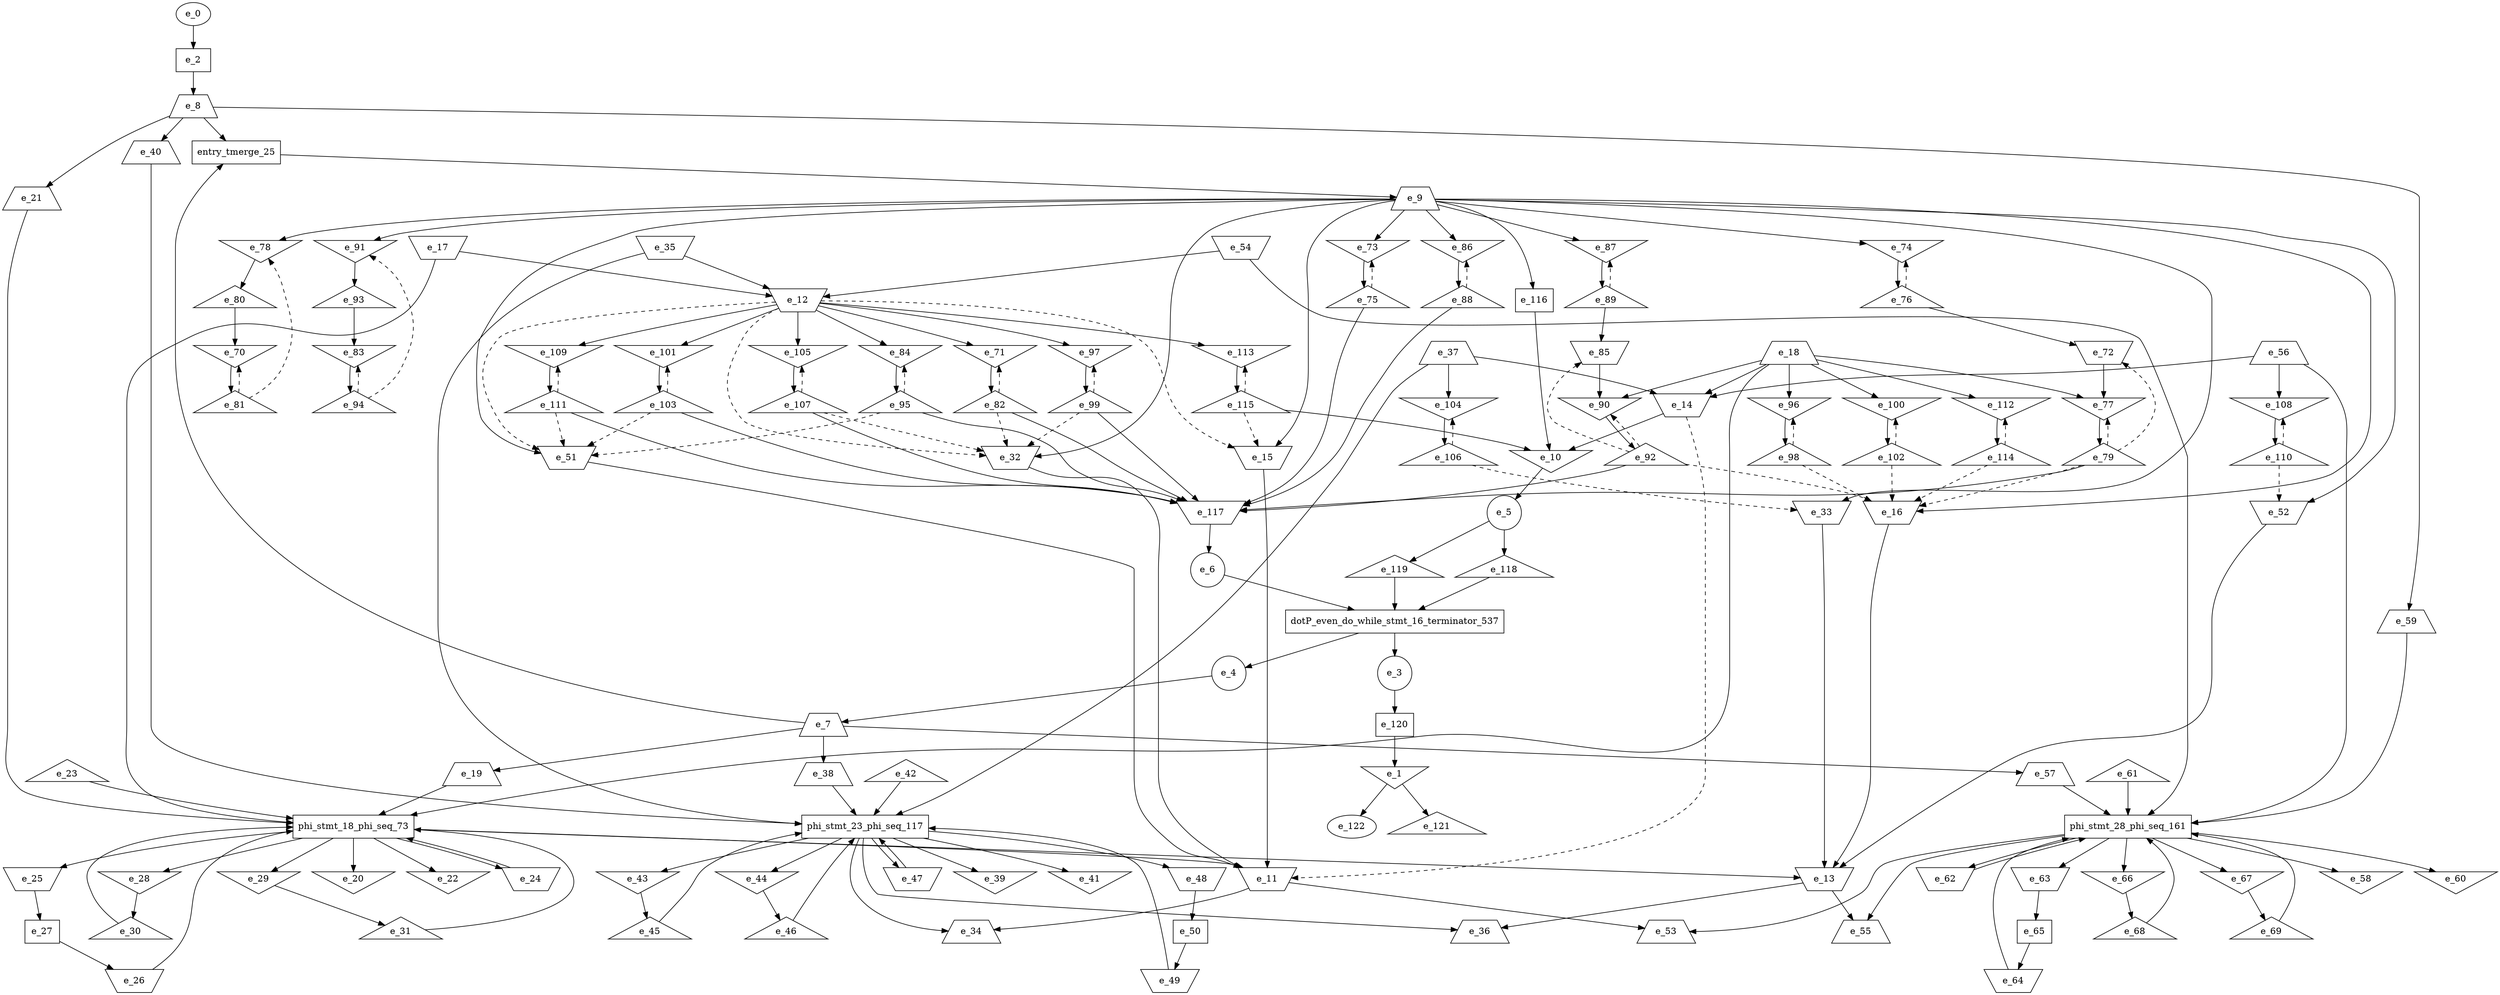 digraph control_path {
  e_0: entry_node : n ;
  e_1 [shape = invtriangle];
  e_2 [shape = dot];
  e_3 [shape = circle];
  e_4 [shape = circle];
  e_5 [shape = circle];
  e_6 [shape = circle];
  e_7 [shape = trapezium];
  e_8 [shape = trapezium];
  e_9 [shape = trapezium];
  e_10 [shape = invtriangle];
  e_11 [shape = invtrapezium];
  e_12 [shape = invtrapezium];
  e_13 [shape = invtrapezium];
  e_14 [shape = invtrapezium];
  e_15 [shape = invtrapezium];
  e_16 [shape = invtrapezium];
  e_17 [shape = invtrapezium];
  e_18 [shape = trapezium];
  e_19 [shape = trapezium];
  e_20 [shape = invtriangle];
  e_21 [shape = trapezium];
  e_22 [shape = invtriangle];
  e_23 [shape = triangle];
  e_24 [shape = invtrapezium];
  e_25 [shape = invtrapezium];
  e_26 [shape = invtrapezium];
  e_27 [shape = dot];
  e_28 [shape = invtriangle];
  e_29 [shape = invtriangle];
  e_30 [shape = triangle];
  e_31 [shape = triangle];
  e_32 [shape = invtrapezium];
  e_33 [shape = invtrapezium];
  e_34 [shape = trapezium];
  e_35 [shape = invtrapezium];
  e_36 [shape = trapezium];
  e_37 [shape = trapezium];
  e_38 [shape = trapezium];
  e_39 [shape = invtriangle];
  e_40 [shape = trapezium];
  e_41 [shape = invtriangle];
  e_42 [shape = triangle];
  e_43 [shape = invtriangle];
  e_44 [shape = invtriangle];
  e_45 [shape = triangle];
  e_46 [shape = triangle];
  e_47 [shape = invtrapezium];
  e_48 [shape = invtrapezium];
  e_49 [shape = invtrapezium];
  e_50 [shape = dot];
  e_51 [shape = invtrapezium];
  e_52 [shape = invtrapezium];
  e_53 [shape = trapezium];
  e_54 [shape = invtrapezium];
  e_55 [shape = trapezium];
  e_56 [shape = trapezium];
  e_57 [shape = trapezium];
  e_58 [shape = invtriangle];
  e_59 [shape = trapezium];
  e_60 [shape = invtriangle];
  e_61 [shape = triangle];
  e_62 [shape = invtrapezium];
  e_63 [shape = invtrapezium];
  e_64 [shape = invtrapezium];
  e_65 [shape = dot];
  e_66 [shape = invtriangle];
  e_67 [shape = invtriangle];
  e_68 [shape = triangle];
  e_69 [shape = triangle];
  e_70 [shape = invtriangle];
  e_71 [shape = invtriangle];
  e_72 [shape = invtrapezium];
  e_73 [shape = invtriangle];
  e_74 [shape = invtriangle];
  e_75 [shape = triangle];
  e_76 [shape = triangle];
  e_77 [shape = invtriangle];
  e_78 [shape = invtriangle];
  e_79 [shape = triangle];
  e_80 [shape = triangle];
  e_81 [shape = triangle];
  e_82 [shape = triangle];
  e_83 [shape = invtriangle];
  e_84 [shape = invtriangle];
  e_85 [shape = invtrapezium];
  e_86 [shape = invtriangle];
  e_87 [shape = invtriangle];
  e_88 [shape = triangle];
  e_89 [shape = triangle];
  e_90 [shape = invtriangle];
  e_91 [shape = invtriangle];
  e_92 [shape = triangle];
  e_93 [shape = triangle];
  e_94 [shape = triangle];
  e_95 [shape = triangle];
  e_96 [shape = invtriangle];
  e_97 [shape = invtriangle];
  e_98 [shape = triangle];
  e_99 [shape = triangle];
  e_100 [shape = invtriangle];
  e_101 [shape = invtriangle];
  e_102 [shape = triangle];
  e_103 [shape = triangle];
  e_104 [shape = invtriangle];
  e_105 [shape = invtriangle];
  e_106 [shape = triangle];
  e_107 [shape = triangle];
  e_108 [shape = invtriangle];
  e_109 [shape = invtriangle];
  e_110 [shape = triangle];
  e_111 [shape = triangle];
  e_112 [shape = invtriangle];
  e_113 [shape = invtriangle];
  e_114 [shape = triangle];
  e_115 [shape = triangle];
  e_116 [shape = dot];
  e_117 [shape = invtrapezium];
  e_118 [shape = triangle];
  e_119 [shape = triangle];
  e_120 [shape = dot];
  e_121 [shape = triangle];
  e_122: exit_node : s ;
  e_120 -> e_1;
  e_0 -> e_2;
  e_10 -> e_5;
  e_117 -> e_6;
  e_4 -> e_7;
  e_2 -> e_8;
  e_115 -> e_10;
  e_116 -> e_10;
  e_14 -> e_10;
  e_15 -> e_11;
  e_32 -> e_11;
  e_51 -> e_11;
  e_14 -> e_11[style = dashed];
  e_17 -> e_12;
  e_35 -> e_12;
  e_54 -> e_12;
  e_16 -> e_13;
  e_33 -> e_13;
  e_52 -> e_13;
  e_18 -> e_14;
  e_37 -> e_14;
  e_56 -> e_14;
  e_9 -> e_15;
  e_115 -> e_15[style = dashed];
  e_12 -> e_15[style = dashed];
  e_9 -> e_16;
  e_98 -> e_16[style = dashed];
  e_114 -> e_16[style = dashed];
  e_92 -> e_16[style = dashed];
  e_102 -> e_16[style = dashed];
  e_79 -> e_16[style = dashed];
  e_7 -> e_19;
  e_8 -> e_21;
  e_27 -> e_26;
  e_25 -> e_27;
  e_28 -> e_30;
  e_29 -> e_31;
  e_9 -> e_32;
  e_99 -> e_32[style = dashed];
  e_12 -> e_32[style = dashed];
  e_107 -> e_32[style = dashed];
  e_82 -> e_32[style = dashed];
  e_9 -> e_33;
  e_106 -> e_33[style = dashed];
  e_11 -> e_34;
  e_13 -> e_36;
  e_7 -> e_38;
  e_8 -> e_40;
  e_43 -> e_45;
  e_44 -> e_46;
  e_50 -> e_49;
  e_48 -> e_50;
  e_9 -> e_51;
  e_111 -> e_51[style = dashed];
  e_12 -> e_51[style = dashed];
  e_95 -> e_51[style = dashed];
  e_103 -> e_51[style = dashed];
  e_9 -> e_52;
  e_110 -> e_52[style = dashed];
  e_11 -> e_53;
  e_13 -> e_55;
  e_7 -> e_57;
  e_8 -> e_59;
  e_65 -> e_64;
  e_63 -> e_65;
  e_66 -> e_68;
  e_67 -> e_69;
  e_80 -> e_70;
  e_81 -> e_70[style = dashed];
  e_12 -> e_71;
  e_82 -> e_71[style = dashed];
  e_76 -> e_72;
  e_79 -> e_72[style = dashed];
  e_9 -> e_73;
  e_75 -> e_73[style = dashed];
  e_9 -> e_74;
  e_76 -> e_74[style = dashed];
  e_73 -> e_75;
  e_74 -> e_76;
  e_18 -> e_77;
  e_72 -> e_77;
  e_79 -> e_77[style = dashed];
  e_9 -> e_78;
  e_81 -> e_78[style = dashed];
  e_77 -> e_79;
  e_78 -> e_80;
  e_70 -> e_81;
  e_71 -> e_82;
  e_93 -> e_83;
  e_94 -> e_83[style = dashed];
  e_12 -> e_84;
  e_95 -> e_84[style = dashed];
  e_89 -> e_85;
  e_92 -> e_85[style = dashed];
  e_9 -> e_86;
  e_88 -> e_86[style = dashed];
  e_9 -> e_87;
  e_89 -> e_87[style = dashed];
  e_86 -> e_88;
  e_87 -> e_89;
  e_18 -> e_90;
  e_85 -> e_90;
  e_92 -> e_90[style = dashed];
  e_9 -> e_91;
  e_94 -> e_91[style = dashed];
  e_90 -> e_92;
  e_91 -> e_93;
  e_83 -> e_94;
  e_84 -> e_95;
  e_18 -> e_96;
  e_98 -> e_96[style = dashed];
  e_12 -> e_97;
  e_99 -> e_97[style = dashed];
  e_96 -> e_98;
  e_97 -> e_99;
  e_18 -> e_100;
  e_102 -> e_100[style = dashed];
  e_12 -> e_101;
  e_103 -> e_101[style = dashed];
  e_100 -> e_102;
  e_101 -> e_103;
  e_37 -> e_104;
  e_106 -> e_104[style = dashed];
  e_12 -> e_105;
  e_107 -> e_105[style = dashed];
  e_104 -> e_106;
  e_105 -> e_107;
  e_56 -> e_108;
  e_110 -> e_108[style = dashed];
  e_12 -> e_109;
  e_111 -> e_109[style = dashed];
  e_108 -> e_110;
  e_109 -> e_111;
  e_18 -> e_112;
  e_114 -> e_112[style = dashed];
  e_12 -> e_113;
  e_115 -> e_113[style = dashed];
  e_112 -> e_114;
  e_113 -> e_115;
  e_9 -> e_116;
  e_99 -> e_117;
  e_111 -> e_117;
  e_88 -> e_117;
  e_92 -> e_117;
  e_95 -> e_117;
  e_103 -> e_117;
  e_107 -> e_117;
  e_75 -> e_117;
  e_79 -> e_117;
  e_82 -> e_117;
  e_5 -> e_118;
  e_5 -> e_119;
  e_3 -> e_120;
  e_1 -> e_121;
  e_1 -> e_122;
  dotP_even_do_while_stmt_16_terminator_537 [shape=rectangle];
e_6 -> dotP_even_do_while_stmt_16_terminator_537;
e_119 -> dotP_even_do_while_stmt_16_terminator_537;
e_118 -> dotP_even_do_while_stmt_16_terminator_537;
dotP_even_do_while_stmt_16_terminator_537 -> e_4;
dotP_even_do_while_stmt_16_terminator_537 -> e_3;
  phi_stmt_18_phi_seq_73 [shape=rectangle];
e_21 -> phi_stmt_18_phi_seq_73;
phi_stmt_18_phi_seq_73 -> e_24;
phi_stmt_18_phi_seq_73 -> e_25;
phi_stmt_18_phi_seq_73 -> e_22;
e_24 -> phi_stmt_18_phi_seq_73;
e_26 -> phi_stmt_18_phi_seq_73;
e_19 -> phi_stmt_18_phi_seq_73;
phi_stmt_18_phi_seq_73 -> e_28;
phi_stmt_18_phi_seq_73 -> e_29;
phi_stmt_18_phi_seq_73 -> e_20;
e_30 -> phi_stmt_18_phi_seq_73;
e_31 -> phi_stmt_18_phi_seq_73;
e_17 -> phi_stmt_18_phi_seq_73;
e_18 -> phi_stmt_18_phi_seq_73;
phi_stmt_18_phi_seq_73 -> e_11;
phi_stmt_18_phi_seq_73 -> e_13;
e_23 -> phi_stmt_18_phi_seq_73;
  phi_stmt_23_phi_seq_117 [shape=rectangle];
e_38 -> phi_stmt_23_phi_seq_117;
phi_stmt_23_phi_seq_117 -> e_43;
phi_stmt_23_phi_seq_117 -> e_44;
phi_stmt_23_phi_seq_117 -> e_39;
e_45 -> phi_stmt_23_phi_seq_117;
e_46 -> phi_stmt_23_phi_seq_117;
e_40 -> phi_stmt_23_phi_seq_117;
phi_stmt_23_phi_seq_117 -> e_47;
phi_stmt_23_phi_seq_117 -> e_48;
phi_stmt_23_phi_seq_117 -> e_41;
e_47 -> phi_stmt_23_phi_seq_117;
e_49 -> phi_stmt_23_phi_seq_117;
e_35 -> phi_stmt_23_phi_seq_117;
e_37 -> phi_stmt_23_phi_seq_117;
phi_stmt_23_phi_seq_117 -> e_34;
phi_stmt_23_phi_seq_117 -> e_36;
e_42 -> phi_stmt_23_phi_seq_117;
  phi_stmt_28_phi_seq_161 [shape=rectangle];
e_59 -> phi_stmt_28_phi_seq_161;
phi_stmt_28_phi_seq_161 -> e_62;
phi_stmt_28_phi_seq_161 -> e_63;
phi_stmt_28_phi_seq_161 -> e_60;
e_62 -> phi_stmt_28_phi_seq_161;
e_64 -> phi_stmt_28_phi_seq_161;
e_57 -> phi_stmt_28_phi_seq_161;
phi_stmt_28_phi_seq_161 -> e_66;
phi_stmt_28_phi_seq_161 -> e_67;
phi_stmt_28_phi_seq_161 -> e_58;
e_68 -> phi_stmt_28_phi_seq_161;
e_69 -> phi_stmt_28_phi_seq_161;
e_54 -> phi_stmt_28_phi_seq_161;
e_56 -> phi_stmt_28_phi_seq_161;
phi_stmt_28_phi_seq_161 -> e_53;
phi_stmt_28_phi_seq_161 -> e_55;
e_61 -> phi_stmt_28_phi_seq_161;
entry_tmerge_25 [shape = rectangle]; 
e_7 -> entry_tmerge_25;
e_8 -> entry_tmerge_25;
entry_tmerge_25 -> e_9;
}
